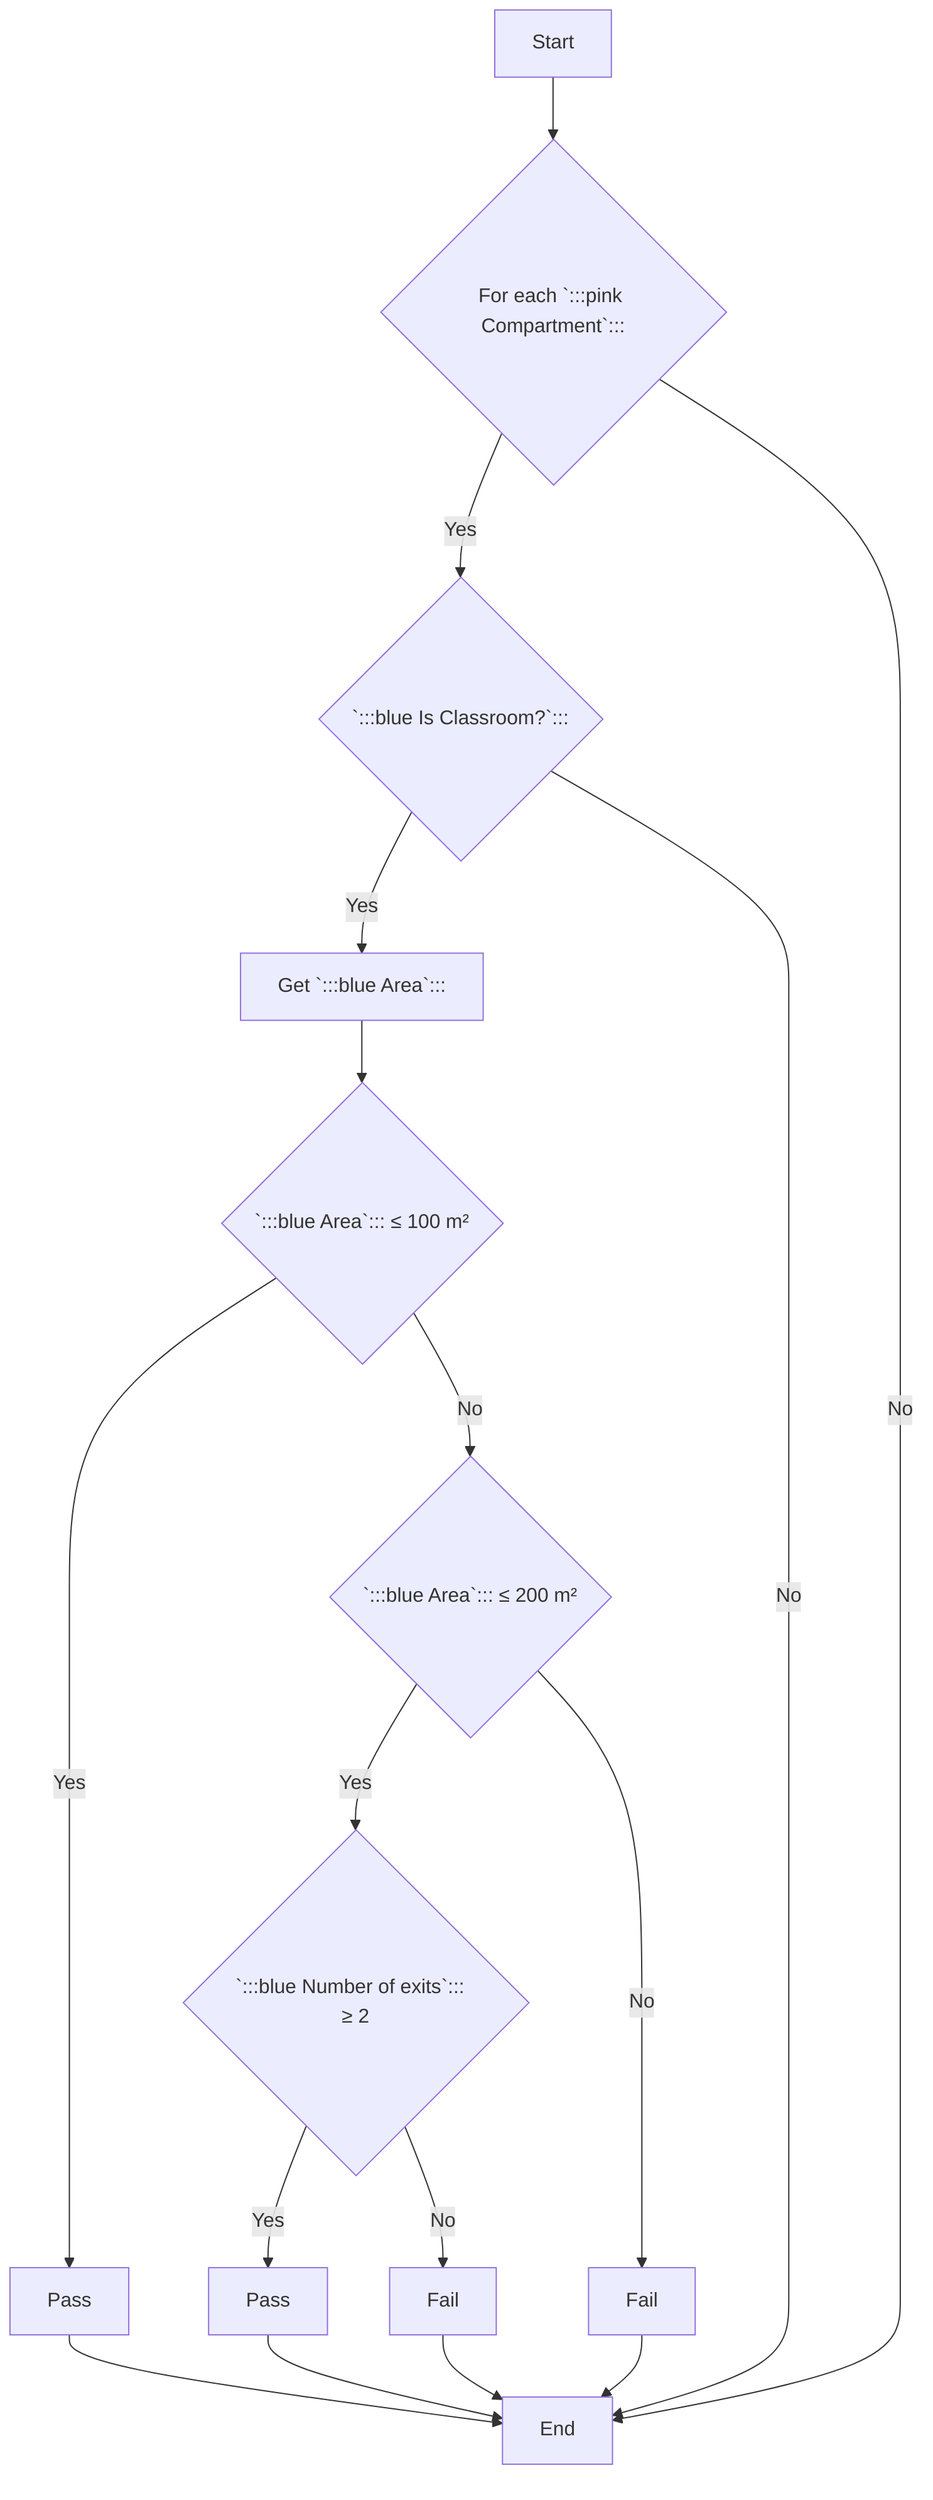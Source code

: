 flowchart TD
    start[Start] --> A
    A{For each `:::pink Compartment`:::}
    A -->|Yes| B{`:::blue Is Classroom?`:::}
    A -->|No| End
    B -->|Yes| C[Get `:::blue Area`:::]
    B -->|No| End
    C --> D{`:::blue Area`:::  ≤ 100 m²}
    D -->|Yes| E[Pass]
    D -->|No| F{`:::blue Area`:::  ≤ 200 m²}
    F -->|Yes| G{`:::blue Number of exits`:::  ≥ 2}
    F -->|No| H[Fail]
    G -->|Yes| I[Pass]
    G -->|No| J[Fail]
    E --> End
    I --> End
    H --> End
    J --> End
    End[End]

classDef pink fill:#FFC0CB,stroke:#333,stroke-width:2px;
classDef blue fill:#ADD8E6,stroke:#333,stroke-width:2px;
